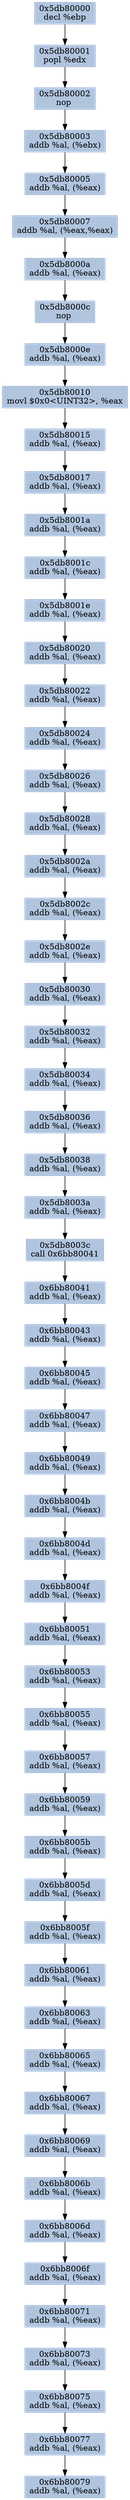 digraph G {
node[shape=rectangle,style=filled,fillcolor=lightsteelblue,color=lightsteelblue]
bgcolor="transparent"
a0x5db80000decl_ebp[label="0x5db80000\ndecl %ebp"];
a0x5db80001popl_edx[label="0x5db80001\npopl %edx"];
a0x5db80002nop_[label="0x5db80002\nnop "];
a0x5db80003addb_al_ebx_[label="0x5db80003\naddb %al, (%ebx)"];
a0x5db80005addb_al_eax_[label="0x5db80005\naddb %al, (%eax)"];
a0x5db80007addb_al_eaxeax_[label="0x5db80007\naddb %al, (%eax,%eax)"];
a0x5db8000aaddb_al_eax_[label="0x5db8000a\naddb %al, (%eax)"];
a0x5db8000cnop_[label="0x5db8000c\nnop "];
a0x5db8000eaddb_al_eax_[label="0x5db8000e\naddb %al, (%eax)"];
a0x5db80010movl_0x0UINT32_eax[label="0x5db80010\nmovl $0x0<UINT32>, %eax"];
a0x5db80015addb_al_eax_[label="0x5db80015\naddb %al, (%eax)"];
a0x5db80017addb_al_eax_[label="0x5db80017\naddb %al, (%eax)"];
a0x5db8001aaddb_al_eax_[label="0x5db8001a\naddb %al, (%eax)"];
a0x5db8001caddb_al_eax_[label="0x5db8001c\naddb %al, (%eax)"];
a0x5db8001eaddb_al_eax_[label="0x5db8001e\naddb %al, (%eax)"];
a0x5db80020addb_al_eax_[label="0x5db80020\naddb %al, (%eax)"];
a0x5db80022addb_al_eax_[label="0x5db80022\naddb %al, (%eax)"];
a0x5db80024addb_al_eax_[label="0x5db80024\naddb %al, (%eax)"];
a0x5db80026addb_al_eax_[label="0x5db80026\naddb %al, (%eax)"];
a0x5db80028addb_al_eax_[label="0x5db80028\naddb %al, (%eax)"];
a0x5db8002aaddb_al_eax_[label="0x5db8002a\naddb %al, (%eax)"];
a0x5db8002caddb_al_eax_[label="0x5db8002c\naddb %al, (%eax)"];
a0x5db8002eaddb_al_eax_[label="0x5db8002e\naddb %al, (%eax)"];
a0x5db80030addb_al_eax_[label="0x5db80030\naddb %al, (%eax)"];
a0x5db80032addb_al_eax_[label="0x5db80032\naddb %al, (%eax)"];
a0x5db80034addb_al_eax_[label="0x5db80034\naddb %al, (%eax)"];
a0x5db80036addb_al_eax_[label="0x5db80036\naddb %al, (%eax)"];
a0x5db80038addb_al_eax_[label="0x5db80038\naddb %al, (%eax)"];
a0x5db8003aaddb_al_eax_[label="0x5db8003a\naddb %al, (%eax)"];
a0x5db8003ccall_0x6bb80041[label="0x5db8003c\ncall 0x6bb80041"];
a0x6bb80041addb_al_eax_[label="0x6bb80041\naddb %al, (%eax)"];
a0x6bb80043addb_al_eax_[label="0x6bb80043\naddb %al, (%eax)"];
a0x6bb80045addb_al_eax_[label="0x6bb80045\naddb %al, (%eax)"];
a0x6bb80047addb_al_eax_[label="0x6bb80047\naddb %al, (%eax)"];
a0x6bb80049addb_al_eax_[label="0x6bb80049\naddb %al, (%eax)"];
a0x6bb8004baddb_al_eax_[label="0x6bb8004b\naddb %al, (%eax)"];
a0x6bb8004daddb_al_eax_[label="0x6bb8004d\naddb %al, (%eax)"];
a0x6bb8004faddb_al_eax_[label="0x6bb8004f\naddb %al, (%eax)"];
a0x6bb80051addb_al_eax_[label="0x6bb80051\naddb %al, (%eax)"];
a0x6bb80053addb_al_eax_[label="0x6bb80053\naddb %al, (%eax)"];
a0x6bb80055addb_al_eax_[label="0x6bb80055\naddb %al, (%eax)"];
a0x6bb80057addb_al_eax_[label="0x6bb80057\naddb %al, (%eax)"];
a0x6bb80059addb_al_eax_[label="0x6bb80059\naddb %al, (%eax)"];
a0x6bb8005baddb_al_eax_[label="0x6bb8005b\naddb %al, (%eax)"];
a0x6bb8005daddb_al_eax_[label="0x6bb8005d\naddb %al, (%eax)"];
a0x6bb8005faddb_al_eax_[label="0x6bb8005f\naddb %al, (%eax)"];
a0x6bb80061addb_al_eax_[label="0x6bb80061\naddb %al, (%eax)"];
a0x6bb80063addb_al_eax_[label="0x6bb80063\naddb %al, (%eax)"];
a0x6bb80065addb_al_eax_[label="0x6bb80065\naddb %al, (%eax)"];
a0x6bb80067addb_al_eax_[label="0x6bb80067\naddb %al, (%eax)"];
a0x6bb80069addb_al_eax_[label="0x6bb80069\naddb %al, (%eax)"];
a0x6bb8006baddb_al_eax_[label="0x6bb8006b\naddb %al, (%eax)"];
a0x6bb8006daddb_al_eax_[label="0x6bb8006d\naddb %al, (%eax)"];
a0x6bb8006faddb_al_eax_[label="0x6bb8006f\naddb %al, (%eax)"];
a0x6bb80071addb_al_eax_[label="0x6bb80071\naddb %al, (%eax)"];
a0x6bb80073addb_al_eax_[label="0x6bb80073\naddb %al, (%eax)"];
a0x6bb80075addb_al_eax_[label="0x6bb80075\naddb %al, (%eax)"];
a0x6bb80077addb_al_eax_[label="0x6bb80077\naddb %al, (%eax)"];
a0x6bb80079addb_al_eax_[label="0x6bb80079\naddb %al, (%eax)"];
a0x5db80000decl_ebp -> a0x5db80001popl_edx [color="#000000"];
a0x5db80001popl_edx -> a0x5db80002nop_ [color="#000000"];
a0x5db80002nop_ -> a0x5db80003addb_al_ebx_ [color="#000000"];
a0x5db80003addb_al_ebx_ -> a0x5db80005addb_al_eax_ [color="#000000"];
a0x5db80005addb_al_eax_ -> a0x5db80007addb_al_eaxeax_ [color="#000000"];
a0x5db80007addb_al_eaxeax_ -> a0x5db8000aaddb_al_eax_ [color="#000000"];
a0x5db8000aaddb_al_eax_ -> a0x5db8000cnop_ [color="#000000"];
a0x5db8000cnop_ -> a0x5db8000eaddb_al_eax_ [color="#000000"];
a0x5db8000eaddb_al_eax_ -> a0x5db80010movl_0x0UINT32_eax [color="#000000"];
a0x5db80010movl_0x0UINT32_eax -> a0x5db80015addb_al_eax_ [color="#000000"];
a0x5db80015addb_al_eax_ -> a0x5db80017addb_al_eax_ [color="#000000"];
a0x5db80017addb_al_eax_ -> a0x5db8001aaddb_al_eax_ [color="#000000"];
a0x5db8001aaddb_al_eax_ -> a0x5db8001caddb_al_eax_ [color="#000000"];
a0x5db8001caddb_al_eax_ -> a0x5db8001eaddb_al_eax_ [color="#000000"];
a0x5db8001eaddb_al_eax_ -> a0x5db80020addb_al_eax_ [color="#000000"];
a0x5db80020addb_al_eax_ -> a0x5db80022addb_al_eax_ [color="#000000"];
a0x5db80022addb_al_eax_ -> a0x5db80024addb_al_eax_ [color="#000000"];
a0x5db80024addb_al_eax_ -> a0x5db80026addb_al_eax_ [color="#000000"];
a0x5db80026addb_al_eax_ -> a0x5db80028addb_al_eax_ [color="#000000"];
a0x5db80028addb_al_eax_ -> a0x5db8002aaddb_al_eax_ [color="#000000"];
a0x5db8002aaddb_al_eax_ -> a0x5db8002caddb_al_eax_ [color="#000000"];
a0x5db8002caddb_al_eax_ -> a0x5db8002eaddb_al_eax_ [color="#000000"];
a0x5db8002eaddb_al_eax_ -> a0x5db80030addb_al_eax_ [color="#000000"];
a0x5db80030addb_al_eax_ -> a0x5db80032addb_al_eax_ [color="#000000"];
a0x5db80032addb_al_eax_ -> a0x5db80034addb_al_eax_ [color="#000000"];
a0x5db80034addb_al_eax_ -> a0x5db80036addb_al_eax_ [color="#000000"];
a0x5db80036addb_al_eax_ -> a0x5db80038addb_al_eax_ [color="#000000"];
a0x5db80038addb_al_eax_ -> a0x5db8003aaddb_al_eax_ [color="#000000"];
a0x5db8003aaddb_al_eax_ -> a0x5db8003ccall_0x6bb80041 [color="#000000"];
a0x5db8003ccall_0x6bb80041 -> a0x6bb80041addb_al_eax_ [color="#000000"];
a0x6bb80041addb_al_eax_ -> a0x6bb80043addb_al_eax_ [color="#000000"];
a0x6bb80043addb_al_eax_ -> a0x6bb80045addb_al_eax_ [color="#000000"];
a0x6bb80045addb_al_eax_ -> a0x6bb80047addb_al_eax_ [color="#000000"];
a0x6bb80047addb_al_eax_ -> a0x6bb80049addb_al_eax_ [color="#000000"];
a0x6bb80049addb_al_eax_ -> a0x6bb8004baddb_al_eax_ [color="#000000"];
a0x6bb8004baddb_al_eax_ -> a0x6bb8004daddb_al_eax_ [color="#000000"];
a0x6bb8004daddb_al_eax_ -> a0x6bb8004faddb_al_eax_ [color="#000000"];
a0x6bb8004faddb_al_eax_ -> a0x6bb80051addb_al_eax_ [color="#000000"];
a0x6bb80051addb_al_eax_ -> a0x6bb80053addb_al_eax_ [color="#000000"];
a0x6bb80053addb_al_eax_ -> a0x6bb80055addb_al_eax_ [color="#000000"];
a0x6bb80055addb_al_eax_ -> a0x6bb80057addb_al_eax_ [color="#000000"];
a0x6bb80057addb_al_eax_ -> a0x6bb80059addb_al_eax_ [color="#000000"];
a0x6bb80059addb_al_eax_ -> a0x6bb8005baddb_al_eax_ [color="#000000"];
a0x6bb8005baddb_al_eax_ -> a0x6bb8005daddb_al_eax_ [color="#000000"];
a0x6bb8005daddb_al_eax_ -> a0x6bb8005faddb_al_eax_ [color="#000000"];
a0x6bb8005faddb_al_eax_ -> a0x6bb80061addb_al_eax_ [color="#000000"];
a0x6bb80061addb_al_eax_ -> a0x6bb80063addb_al_eax_ [color="#000000"];
a0x6bb80063addb_al_eax_ -> a0x6bb80065addb_al_eax_ [color="#000000"];
a0x6bb80065addb_al_eax_ -> a0x6bb80067addb_al_eax_ [color="#000000"];
a0x6bb80067addb_al_eax_ -> a0x6bb80069addb_al_eax_ [color="#000000"];
a0x6bb80069addb_al_eax_ -> a0x6bb8006baddb_al_eax_ [color="#000000"];
a0x6bb8006baddb_al_eax_ -> a0x6bb8006daddb_al_eax_ [color="#000000"];
a0x6bb8006daddb_al_eax_ -> a0x6bb8006faddb_al_eax_ [color="#000000"];
a0x6bb8006faddb_al_eax_ -> a0x6bb80071addb_al_eax_ [color="#000000"];
a0x6bb80071addb_al_eax_ -> a0x6bb80073addb_al_eax_ [color="#000000"];
a0x6bb80073addb_al_eax_ -> a0x6bb80075addb_al_eax_ [color="#000000"];
a0x6bb80075addb_al_eax_ -> a0x6bb80077addb_al_eax_ [color="#000000"];
a0x6bb80077addb_al_eax_ -> a0x6bb80079addb_al_eax_ [color="#000000"];
}
